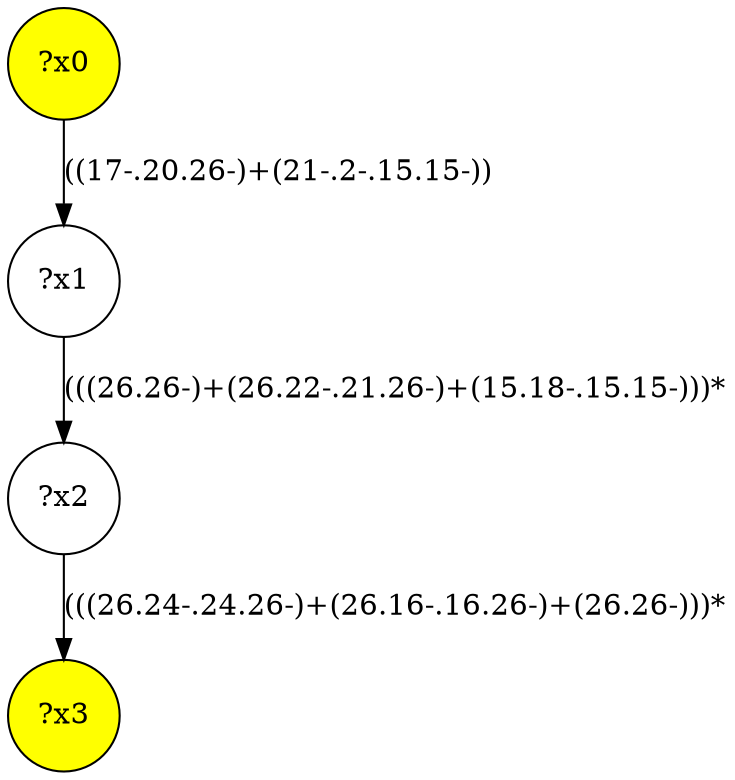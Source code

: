 digraph g {
	x0 [fillcolor="yellow", style="filled," shape=circle, label="?x0"];
	x3 [fillcolor="yellow", style="filled," shape=circle, label="?x3"];
	x1 [shape=circle, label="?x1"];
	x0 -> x1 [label="((17-.20.26-)+(21-.2-.15.15-))"];
	x2 [shape=circle, label="?x2"];
	x1 -> x2 [label="(((26.26-)+(26.22-.21.26-)+(15.18-.15.15-)))*"];
	x2 -> x3 [label="(((26.24-.24.26-)+(26.16-.16.26-)+(26.26-)))*"];
}
